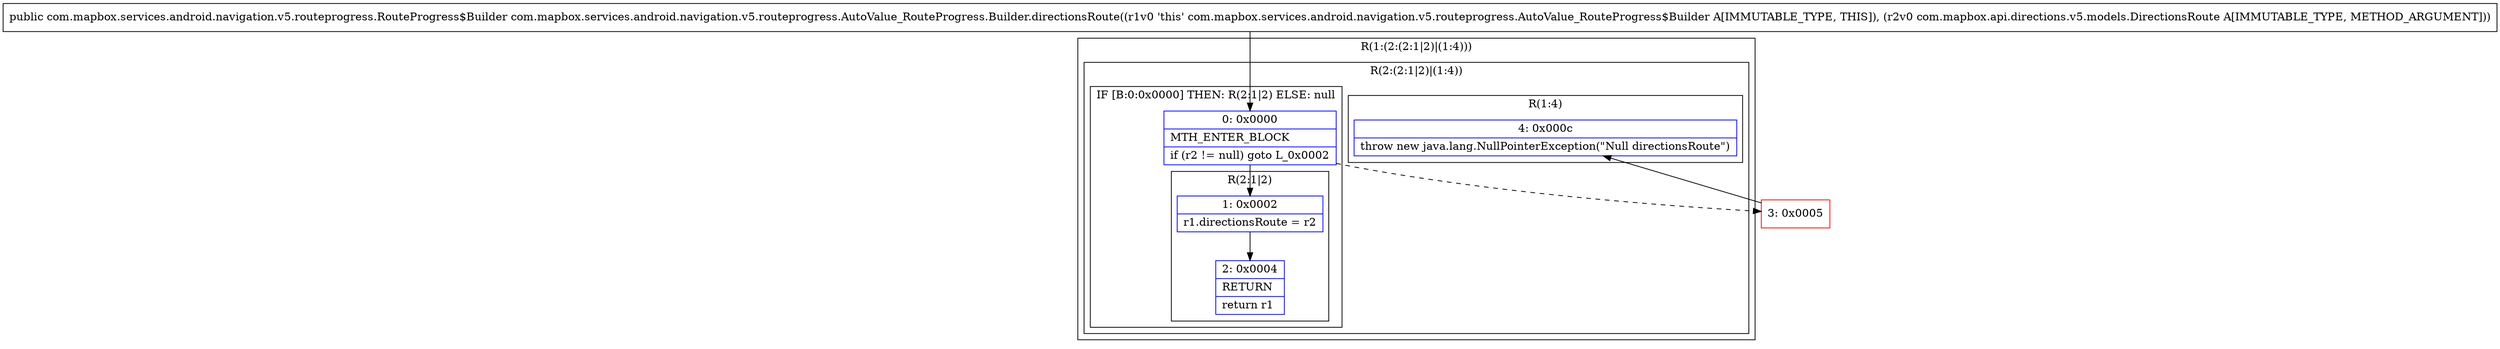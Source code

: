 digraph "CFG forcom.mapbox.services.android.navigation.v5.routeprogress.AutoValue_RouteProgress.Builder.directionsRoute(Lcom\/mapbox\/api\/directions\/v5\/models\/DirectionsRoute;)Lcom\/mapbox\/services\/android\/navigation\/v5\/routeprogress\/RouteProgress$Builder;" {
subgraph cluster_Region_1255501230 {
label = "R(1:(2:(2:1|2)|(1:4)))";
node [shape=record,color=blue];
subgraph cluster_Region_1031953574 {
label = "R(2:(2:1|2)|(1:4))";
node [shape=record,color=blue];
subgraph cluster_IfRegion_1529604582 {
label = "IF [B:0:0x0000] THEN: R(2:1|2) ELSE: null";
node [shape=record,color=blue];
Node_0 [shape=record,label="{0\:\ 0x0000|MTH_ENTER_BLOCK\l|if (r2 != null) goto L_0x0002\l}"];
subgraph cluster_Region_44670349 {
label = "R(2:1|2)";
node [shape=record,color=blue];
Node_1 [shape=record,label="{1\:\ 0x0002|r1.directionsRoute = r2\l}"];
Node_2 [shape=record,label="{2\:\ 0x0004|RETURN\l|return r1\l}"];
}
}
subgraph cluster_Region_1676683371 {
label = "R(1:4)";
node [shape=record,color=blue];
Node_4 [shape=record,label="{4\:\ 0x000c|throw new java.lang.NullPointerException(\"Null directionsRoute\")\l}"];
}
}
}
Node_3 [shape=record,color=red,label="{3\:\ 0x0005}"];
MethodNode[shape=record,label="{public com.mapbox.services.android.navigation.v5.routeprogress.RouteProgress$Builder com.mapbox.services.android.navigation.v5.routeprogress.AutoValue_RouteProgress.Builder.directionsRoute((r1v0 'this' com.mapbox.services.android.navigation.v5.routeprogress.AutoValue_RouteProgress$Builder A[IMMUTABLE_TYPE, THIS]), (r2v0 com.mapbox.api.directions.v5.models.DirectionsRoute A[IMMUTABLE_TYPE, METHOD_ARGUMENT])) }"];
MethodNode -> Node_0;
Node_0 -> Node_1;
Node_0 -> Node_3[style=dashed];
Node_1 -> Node_2;
Node_3 -> Node_4;
}

